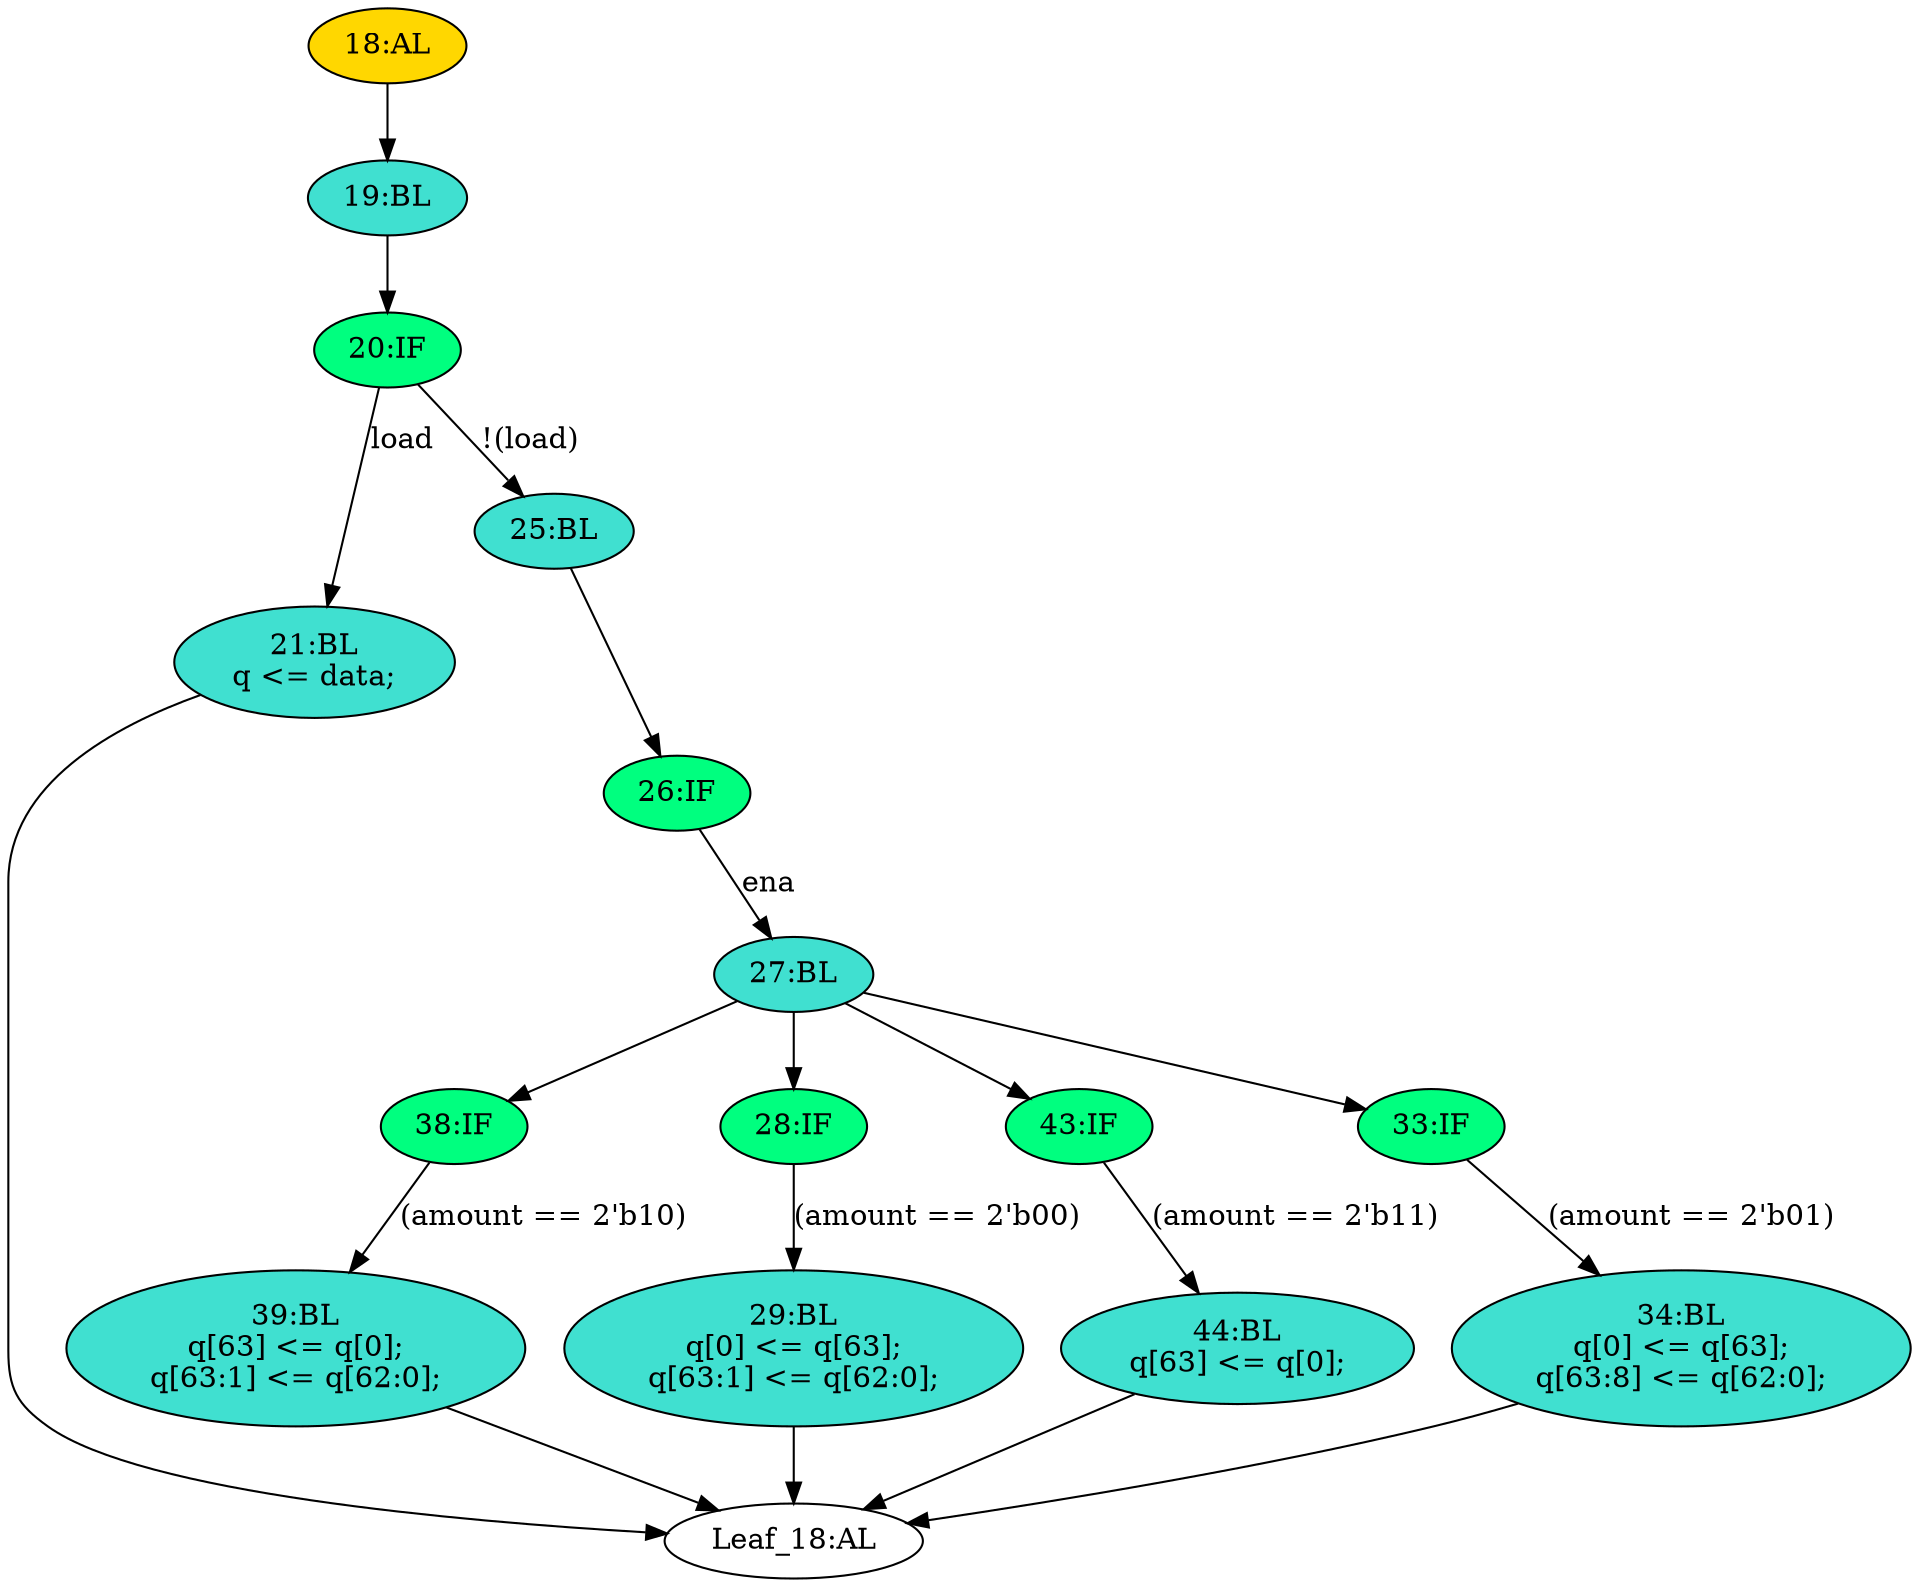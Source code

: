 strict digraph "" {
	node [label="\N"];
	"19:BL"	[ast="<pyverilog.vparser.ast.Block object at 0x7f2e2cddb5d0>",
		fillcolor=turquoise,
		label="19:BL",
		statements="[]",
		style=filled,
		typ=Block];
	"20:IF"	[ast="<pyverilog.vparser.ast.IfStatement object at 0x7f2e2cddb650>",
		fillcolor=springgreen,
		label="20:IF",
		statements="[]",
		style=filled,
		typ=IfStatement];
	"19:BL" -> "20:IF"	[cond="[]",
		lineno=None];
	"21:BL"	[ast="<pyverilog.vparser.ast.Block object at 0x7f2e2c8cc210>",
		fillcolor=turquoise,
		label="21:BL
q <= data;",
		statements="[<pyverilog.vparser.ast.NonblockingSubstitution object at 0x7f2e2c8cc250>]",
		style=filled,
		typ=Block];
	"Leaf_18:AL"	[def_var="['q']",
		label="Leaf_18:AL"];
	"21:BL" -> "Leaf_18:AL"	[cond="[]",
		lineno=None];
	"38:IF"	[ast="<pyverilog.vparser.ast.IfStatement object at 0x7f2e2c8ee7d0>",
		fillcolor=springgreen,
		label="38:IF",
		statements="[]",
		style=filled,
		typ=IfStatement];
	"39:BL"	[ast="<pyverilog.vparser.ast.Block object at 0x7f2e2c8ee810>",
		fillcolor=turquoise,
		label="39:BL
q[63] <= q[0];
q[63:1] <= q[62:0];",
		statements="[<pyverilog.vparser.ast.NonblockingSubstitution object at 0x7f2e2c8ee850>, <pyverilog.vparser.ast.NonblockingSubstitution object \
at 0x7f2e2c8eea90>]",
		style=filled,
		typ=Block];
	"38:IF" -> "39:BL"	[cond="['amount']",
		label="(amount == 2'b10)",
		lineno=38];
	"28:IF"	[ast="<pyverilog.vparser.ast.IfStatement object at 0x7f2e2d4991d0>",
		fillcolor=springgreen,
		label="28:IF",
		statements="[]",
		style=filled,
		typ=IfStatement];
	"29:BL"	[ast="<pyverilog.vparser.ast.Block object at 0x7f2e2cdd88d0>",
		fillcolor=turquoise,
		label="29:BL
q[0] <= q[63];
q[63:1] <= q[62:0];",
		statements="[<pyverilog.vparser.ast.NonblockingSubstitution object at 0x7f2e2cdd8c50>, <pyverilog.vparser.ast.NonblockingSubstitution object \
at 0x7f2e2c8c2dd0>]",
		style=filled,
		typ=Block];
	"28:IF" -> "29:BL"	[cond="['amount']",
		label="(amount == 2'b00)",
		lineno=28];
	"43:IF"	[ast="<pyverilog.vparser.ast.IfStatement object at 0x7f2e2c8eee10>",
		fillcolor=springgreen,
		label="43:IF",
		statements="[]",
		style=filled,
		typ=IfStatement];
	"44:BL"	[ast="<pyverilog.vparser.ast.Block object at 0x7f2e2c8eee50>",
		fillcolor=turquoise,
		label="44:BL
q[63] <= q[0];",
		statements="[<pyverilog.vparser.ast.NonblockingSubstitution object at 0x7f2e2c8eee90>]",
		style=filled,
		typ=Block];
	"43:IF" -> "44:BL"	[cond="['amount']",
		label="(amount == 2'b11)",
		lineno=43];
	"33:IF"	[ast="<pyverilog.vparser.ast.IfStatement object at 0x7f2e2c8ee190>",
		fillcolor=springgreen,
		label="33:IF",
		statements="[]",
		style=filled,
		typ=IfStatement];
	"34:BL"	[ast="<pyverilog.vparser.ast.Block object at 0x7f2e2c8ee1d0>",
		fillcolor=turquoise,
		label="34:BL
q[0] <= q[63];
q[63:8] <= q[62:0];",
		statements="[<pyverilog.vparser.ast.NonblockingSubstitution object at 0x7f2e2c8ee210>, <pyverilog.vparser.ast.NonblockingSubstitution object \
at 0x7f2e2c8ee450>]",
		style=filled,
		typ=Block];
	"33:IF" -> "34:BL"	[cond="['amount']",
		label="(amount == 2'b01)",
		lineno=33];
	"39:BL" -> "Leaf_18:AL"	[cond="[]",
		lineno=None];
	"20:IF" -> "21:BL"	[cond="['load']",
		label=load,
		lineno=20];
	"25:BL"	[ast="<pyverilog.vparser.ast.Block object at 0x7f2e2cddba50>",
		fillcolor=turquoise,
		label="25:BL",
		statements="[]",
		style=filled,
		typ=Block];
	"20:IF" -> "25:BL"	[cond="['load']",
		label="!(load)",
		lineno=20];
	"27:BL"	[ast="<pyverilog.vparser.ast.Block object at 0x7f2e2d499110>",
		fillcolor=turquoise,
		label="27:BL",
		statements="[]",
		style=filled,
		typ=Block];
	"27:BL" -> "38:IF"	[cond="[]",
		lineno=None];
	"27:BL" -> "28:IF"	[cond="[]",
		lineno=None];
	"27:BL" -> "43:IF"	[cond="[]",
		lineno=None];
	"27:BL" -> "33:IF"	[cond="[]",
		lineno=None];
	"26:IF"	[ast="<pyverilog.vparser.ast.IfStatement object at 0x7f2e2cddb690>",
		fillcolor=springgreen,
		label="26:IF",
		statements="[]",
		style=filled,
		typ=IfStatement];
	"26:IF" -> "27:BL"	[cond="['ena']",
		label=ena,
		lineno=26];
	"25:BL" -> "26:IF"	[cond="[]",
		lineno=None];
	"18:AL"	[ast="<pyverilog.vparser.ast.Always object at 0x7f2e2c8cc450>",
		clk_sens=True,
		fillcolor=gold,
		label="18:AL",
		sens="['clk']",
		statements="[]",
		style=filled,
		typ=Always,
		use_var="['load', 'ena', 'amount', 'data', 'q']"];
	"18:AL" -> "19:BL"	[cond="[]",
		lineno=None];
	"34:BL" -> "Leaf_18:AL"	[cond="[]",
		lineno=None];
	"29:BL" -> "Leaf_18:AL"	[cond="[]",
		lineno=None];
	"44:BL" -> "Leaf_18:AL"	[cond="[]",
		lineno=None];
}
